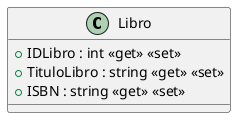 @startuml
class Libro {
    + IDLibro : int <<get>> <<set>>
    + TituloLibro : string <<get>> <<set>>
    + ISBN : string <<get>> <<set>>
}
@enduml
